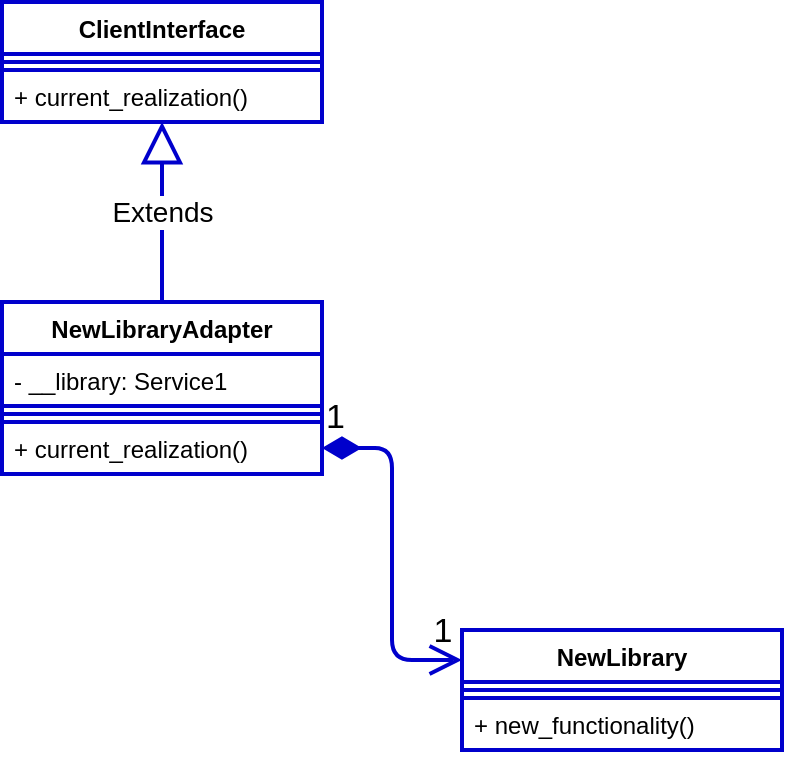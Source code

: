 <mxfile version="13.7.9" type="embed"><diagram id="isdEunS_XyBrleql88zX" name="Page-1"><mxGraphModel dx="1050" dy="1786" grid="1" gridSize="10" guides="1" tooltips="1" connect="1" arrows="1" fold="1" page="1" pageScale="1" pageWidth="850" pageHeight="1100" background="#ffffff" math="0" shadow="0"><root><mxCell id="0"/><mxCell id="1" parent="0"/><mxCell id="13" value="1" style="endArrow=open;html=1;endSize=12;startArrow=diamondThin;startSize=14;startFill=1;edgeStyle=orthogonalEdgeStyle;align=left;verticalAlign=bottom;strokeColor=#0000CC;strokeWidth=2;exitX=1;exitY=0.5;exitDx=0;exitDy=0;entryX=0;entryY=0.25;entryDx=0;entryDy=0;fontSize=17;labelBackgroundColor=none;fontColor=#000000;" edge="1" parent="1" source="8" target="14"><mxGeometry x="-1" y="3" relative="1" as="geometry"><mxPoint x="310" y="-90" as="sourcePoint"/><mxPoint x="470" y="-90" as="targetPoint"/></mxGeometry></mxCell><mxCell id="14" value="NewLibrary" style="swimlane;fontStyle=1;align=center;verticalAlign=top;childLayout=stackLayout;horizontal=1;startSize=26;horizontalStack=0;resizeParent=1;resizeParentMax=0;resizeLast=0;collapsible=1;marginBottom=0;fontColor=#000000;strokeColor=#0000CC;strokeWidth=2;fillColor=#FFFFFF;" vertex="1" parent="1"><mxGeometry x="480" y="-146" width="160" height="60" as="geometry"/></mxCell><mxCell id="15" value="" style="line;strokeWidth=2;align=left;verticalAlign=middle;spacingTop=-1;spacingLeft=3;spacingRight=3;rotatable=0;labelPosition=right;points=[];portConstraint=eastwest;fontColor=#000000;strokeColor=#0000CC;fillColor=#FFFFFF;" vertex="1" parent="14"><mxGeometry y="26" width="160" height="8" as="geometry"/></mxCell><mxCell id="16" value="+ new_functionality()" style="text;align=left;verticalAlign=top;spacingLeft=4;spacingRight=4;overflow=hidden;rotatable=0;points=[[0,0.5],[1,0.5]];portConstraint=eastwest;fontColor=#000000;strokeColor=#0000CC;strokeWidth=2;fillColor=#FFFFFF;" vertex="1" parent="14"><mxGeometry y="34" width="160" height="26" as="geometry"/></mxCell><mxCell id="17" value="Extends" style="endArrow=block;endSize=16;endFill=0;html=1;strokeColor=#0000CC;strokeWidth=2;exitX=0.5;exitY=0;exitDx=0;exitDy=0;entryX=0.5;entryY=1;entryDx=0;entryDy=0;labelBackgroundColor=#FFFFFF;fontColor=#000000;fontSize=14;" edge="1" parent="1" source="2" target="10"><mxGeometry width="160" relative="1" as="geometry"><mxPoint x="265" y="-146" as="sourcePoint"/><mxPoint x="523" y="-350" as="targetPoint"/></mxGeometry></mxCell><mxCell id="2" value="NewLibraryAdapter" style="swimlane;fontStyle=1;align=center;verticalAlign=top;childLayout=stackLayout;horizontal=1;startSize=26;horizontalStack=0;resizeParent=1;resizeParentMax=0;resizeLast=0;collapsible=1;marginBottom=0;fontColor=#000000;strokeColor=#0000CC;strokeWidth=2;fillColor=#FFFFFF;" vertex="1" parent="1"><mxGeometry x="250" y="-310" width="160" height="86" as="geometry"/></mxCell><mxCell id="3" value="- __library: Service1" style="text;align=left;verticalAlign=top;spacingLeft=4;spacingRight=4;overflow=hidden;rotatable=0;points=[[0,0.5],[1,0.5]];portConstraint=eastwest;fontColor=#000000;strokeColor=#0000CC;strokeWidth=2;fillColor=#FFFFFF;" vertex="1" parent="2"><mxGeometry y="26" width="160" height="26" as="geometry"/></mxCell><mxCell id="7" value="" style="line;strokeWidth=2;align=left;verticalAlign=middle;spacingTop=-1;spacingLeft=3;spacingRight=3;rotatable=0;labelPosition=right;points=[];portConstraint=eastwest;fontColor=#000000;strokeColor=#0000CC;fillColor=#FFFFFF;" vertex="1" parent="2"><mxGeometry y="52" width="160" height="8" as="geometry"/></mxCell><mxCell id="8" value="+ current_realization()" style="text;align=left;verticalAlign=top;spacingLeft=4;spacingRight=4;overflow=hidden;rotatable=0;points=[[0,0.5],[1,0.5]];portConstraint=eastwest;fontColor=#000000;strokeColor=#0000CC;strokeWidth=2;fillColor=#FFFFFF;" vertex="1" parent="2"><mxGeometry y="60" width="160" height="26" as="geometry"/></mxCell><mxCell id="10" value="ClientInterface" style="swimlane;fontStyle=1;align=center;verticalAlign=top;childLayout=stackLayout;horizontal=1;startSize=26;horizontalStack=0;resizeParent=1;resizeParentMax=0;resizeLast=0;collapsible=1;marginBottom=0;fontColor=#000000;strokeColor=#0000CC;strokeWidth=2;fillColor=#FFFFFF;" vertex="1" parent="1"><mxGeometry x="250" y="-460" width="160" height="60" as="geometry"/></mxCell><mxCell id="11" value="" style="line;strokeWidth=2;align=left;verticalAlign=middle;spacingTop=-1;spacingLeft=3;spacingRight=3;rotatable=0;labelPosition=right;points=[];portConstraint=eastwest;fontColor=#000000;strokeColor=#0000CC;fillColor=#FFFFFF;" vertex="1" parent="10"><mxGeometry y="26" width="160" height="8" as="geometry"/></mxCell><mxCell id="12" value="+ current_realization()" style="text;align=left;verticalAlign=top;spacingLeft=4;spacingRight=4;overflow=hidden;rotatable=0;points=[[0,0.5],[1,0.5]];portConstraint=eastwest;fontColor=#000000;strokeColor=#0000CC;strokeWidth=2;fillColor=#FFFFFF;" vertex="1" parent="10"><mxGeometry y="34" width="160" height="26" as="geometry"/></mxCell><mxCell id="18" value="1" style="text;html=1;align=center;verticalAlign=middle;resizable=0;points=[];autosize=1;fontSize=17;fontColor=#000000;" vertex="1" parent="1"><mxGeometry x="460" y="-160" width="20" height="30" as="geometry"/></mxCell></root></mxGraphModel></diagram></mxfile>